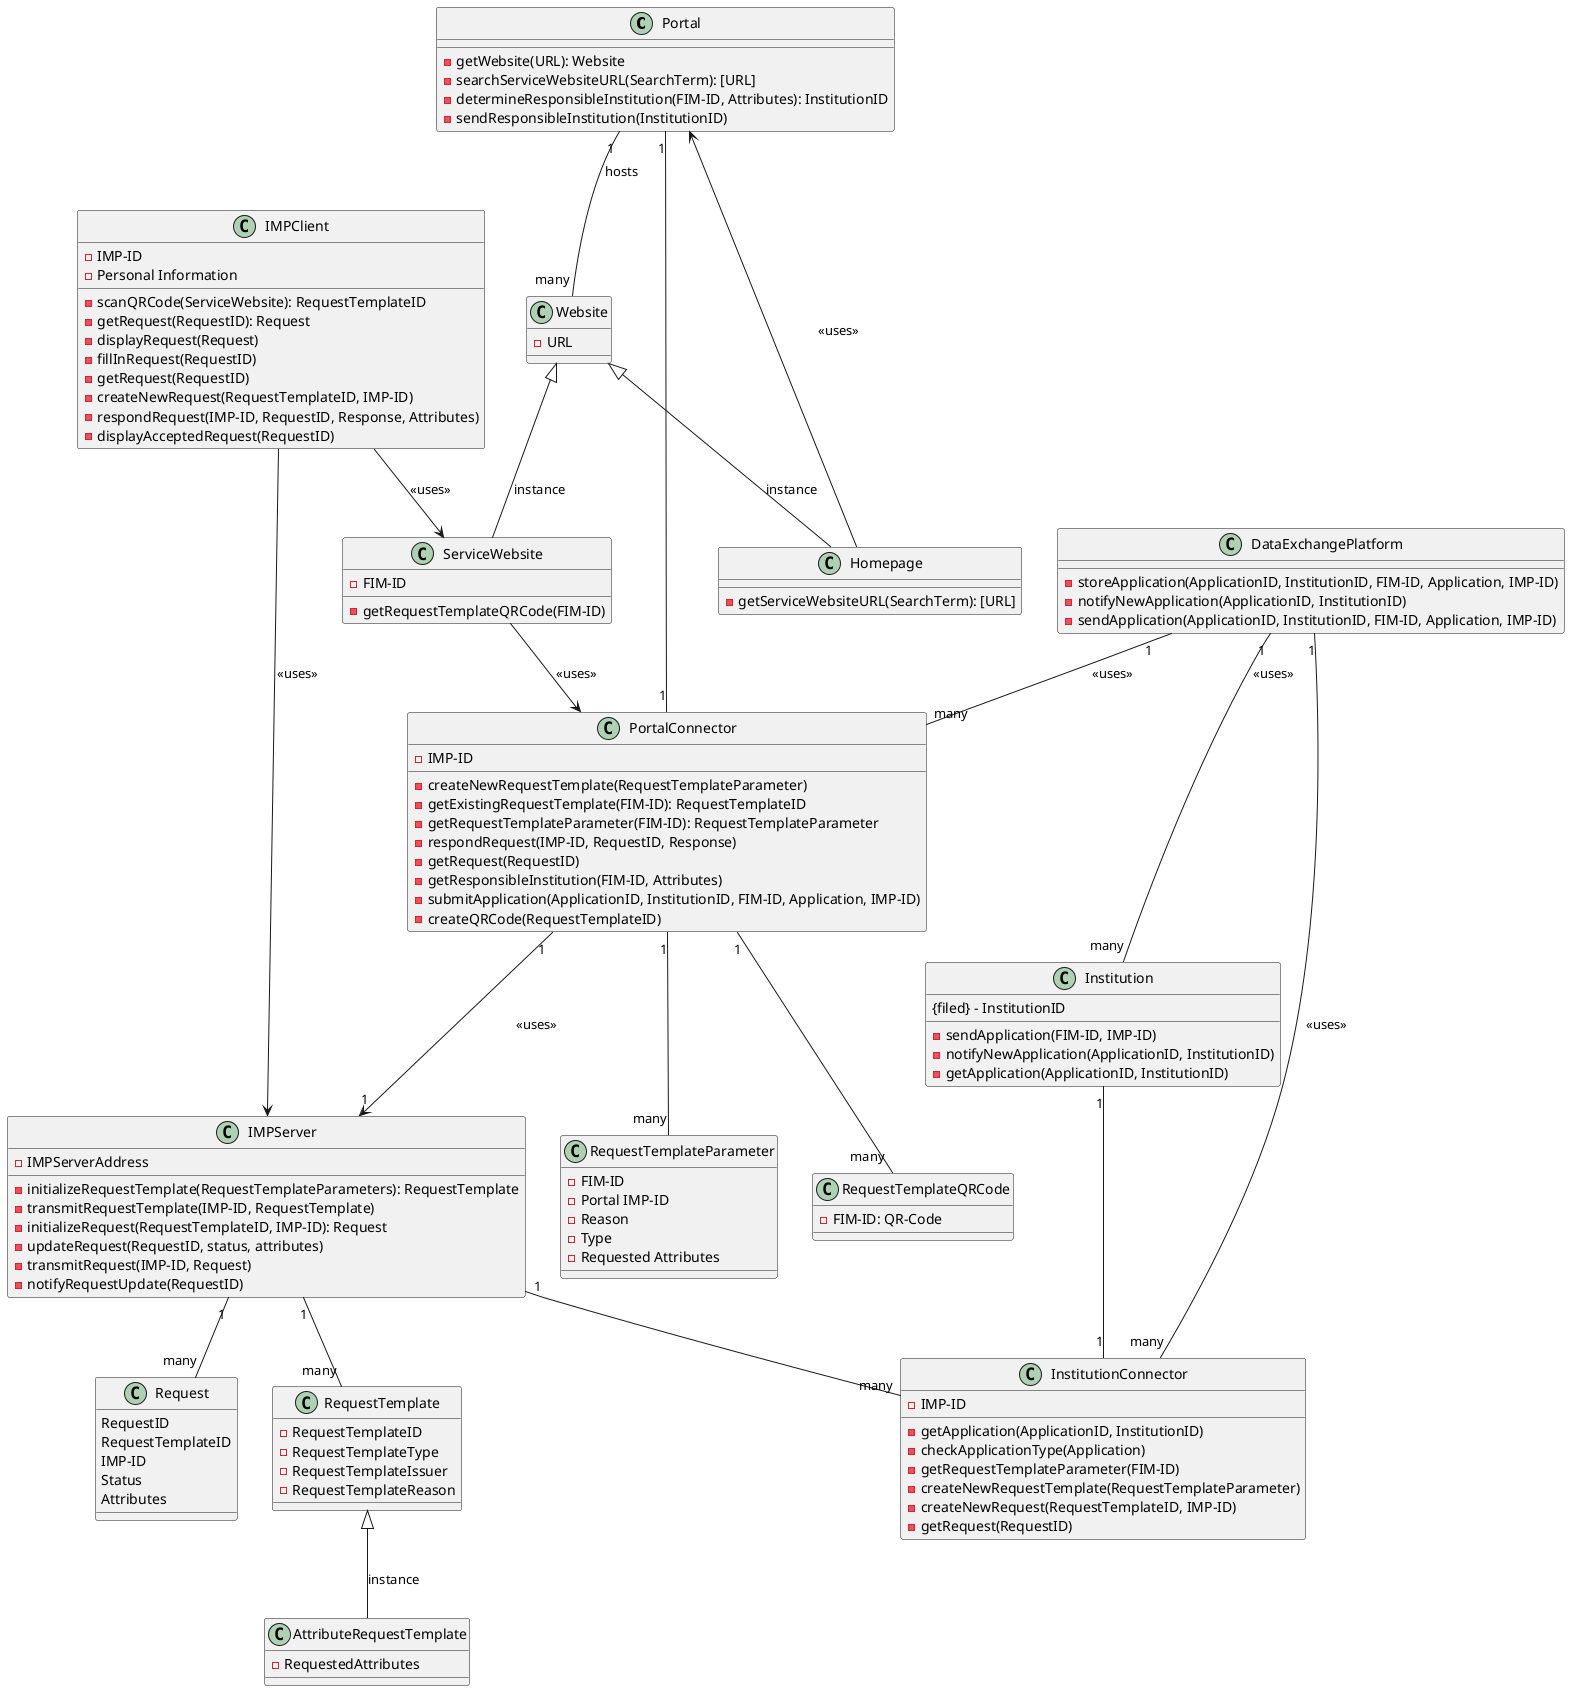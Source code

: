 @startuml Basic Use Case Integration Class Diagram

class Portal {
    {method} - getWebsite(URL): Website
    {method} - searchServiceWebsiteURL(SearchTerm): [URL]
    {method} - determineResponsibleInstitution(FIM-ID, Attributes): InstitutionID
    {method} - sendResponsibleInstitution(InstitutionID)
}

class PortalConnector {
    {field} - IMP-ID
    {method} - createNewRequestTemplate(RequestTemplateParameter)
    {method} - getExistingRequestTemplate(FIM-ID): RequestTemplateID
    {method} - getRequestTemplateParameter(FIM-ID): RequestTemplateParameter
    {method} - respondRequest(IMP-ID, RequestID, Response)
    {method} - getRequest(RequestID)
    {method} - getResponsibleInstitution(FIM-ID, Attributes)
    {method} - submitApplication(ApplicationID, InstitutionID, FIM-ID, Application, IMP-ID)
    {method} - createQRCode(RequestTemplateID)
}

PortalConnector "1" -- "many" RequestTemplateParameter
PortalConnector "1" --> "1" IMPServer: <<uses>>

class RequestTemplateParameter {
    {field} - FIM-ID
    {field} - Portal IMP-ID
    {field} - Reason
    {field} - Type
    {field} - Requested Attributes
}

PortalConnector "1" -- "many" RequestTemplateQRCode

class RequestTemplateQRCode {
    {field} - FIM-ID: QR-Code
}

Portal "1" -- "many" Website: hosts
Portal "1" -- "1" PortalConnector

class Website {
    {field} - URL
}

Website <|-- ServiceWebsite: instance
Website <|-- Homepage: instance

class Homepage {
    {method} - getServiceWebsiteURL(SearchTerm): [URL]
}

Homepage --> Portal: <<uses>>

class ServiceWebsite {
    {field} - FIM-ID
    {method} - getRequestTemplateQRCode(FIM-ID)
}

ServiceWebsite --> PortalConnector: <<uses>>


class IMPClient {
    {field} - IMP-ID
    {field} - Personal Information
    {method} - scanQRCode(ServiceWebsite): RequestTemplateID
    {method} - getRequest(RequestID): Request
    {method} - displayRequest(Request)
    {method} - fillInRequest(RequestID)
    {method} - getRequest(RequestID)
    {method} - createNewRequest(RequestTemplateID, IMP-ID)
    {method} - respondRequest(IMP-ID, RequestID, Response, Attributes)
    {method} - displayAcceptedRequest(RequestID)
}

IMPClient --> ServiceWebsite: <<uses>>

IMPClient --> IMPServer: <<uses>>


class IMPServer {
    {field} - IMPServerAddress
    {method} - initializeRequestTemplate(RequestTemplateParameters): RequestTemplate
    {method} - transmitRequestTemplate(IMP-ID, RequestTemplate)
    {method} - initializeRequest(RequestTemplateID, IMP-ID): Request
    {method} - updateRequest(RequestID, status, attributes)
    {method} - transmitRequest(IMP-ID, Request)
    {method} - notifyRequestUpdate(RequestID)
}

IMPServer "1" -- "many" Request

class Request {
    {field} RequestID
    {field} RequestTemplateID
    {field} IMP-ID
    {field} Status
    {field} Attributes
}

IMPServer "1" -- "many" RequestTemplate

class RequestTemplate {
    {field} - RequestTemplateID
    {field} - RequestTemplateType
    {field} - RequestTemplateIssuer
    {field} - RequestTemplateReason
}

RequestTemplate <|-- AttributeRequestTemplate: instance

class AttributeRequestTemplate {
    {field} - RequestedAttributes
}

class DataExchangePlatform {
    {method} - storeApplication(ApplicationID, InstitutionID, FIM-ID, Application, IMP-ID)
    {method} - notifyNewApplication(ApplicationID, InstitutionID)
    {method} - sendApplication(ApplicationID, InstitutionID, FIM-ID, Application, IMP-ID)
}

DataExchangePlatform "1" -- "many" PortalConnector: <<uses>>

DataExchangePlatform "1" -- "many" Institution: <<uses>>

DataExchangePlatform "1" -- "many" InstitutionConnector: <<uses>>


class Institution {
    {filed} - InstitutionID
    {method} - sendApplication(FIM-ID, IMP-ID)
    {method} - notifyNewApplication(ApplicationID, InstitutionID)
    {method} - getApplication(ApplicationID, InstitutionID)
}

Institution "1" -- "1" InstitutionConnector

class InstitutionConnector {
    {field} - IMP-ID
    {method} - getApplication(ApplicationID, InstitutionID)
    {method} - checkApplicationType(Application)
    {method} - getRequestTemplateParameter(FIM-ID)
    {method} - createNewRequestTemplate(RequestTemplateParameter)
    {method} - createNewRequest(RequestTemplateID, IMP-ID)
    {method} - getRequest(RequestID)
}

IMPServer "1" -- "many" InstitutionConnector

@enduml